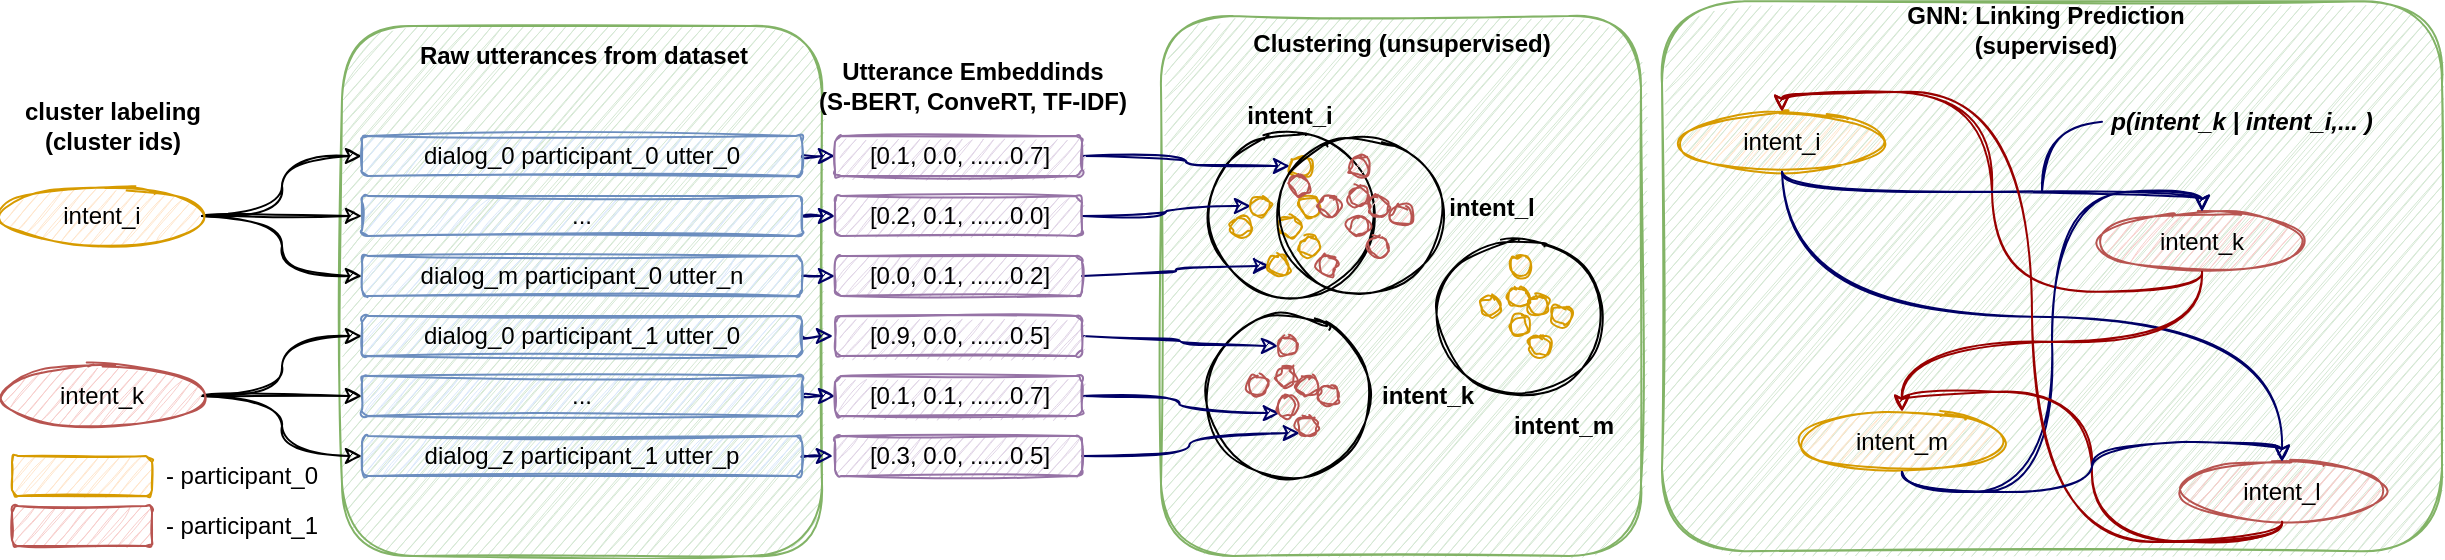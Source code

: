 <mxfile scale="20" border="0">
    <diagram id="WB5YG-3SYzR2-YyW8MGf" name="text2img2text">
        <mxGraphModel dx="1006" dy="1614" grid="1" gridSize="10" guides="1" tooltips="1" connect="1" arrows="1" fold="1" page="1" pageScale="1" pageWidth="850" pageHeight="1100" math="0" shadow="0">
            <root>
                <mxCell id="0"/>
                <mxCell id="1" parent="0"/>
                <mxCell id="377" value="" style="rounded=1;whiteSpace=wrap;html=1;verticalAlign=top;fillColor=#d5e8d4;strokeColor=#82b366;sketch=1;" parent="1" vertex="1">
                    <mxGeometry x="890" y="-567.37" width="390" height="275" as="geometry"/>
                </mxCell>
                <mxCell id="375" value="&lt;b&gt;Clustering (unsupervised)&lt;/b&gt;" style="rounded=1;whiteSpace=wrap;html=1;verticalAlign=top;fillColor=#d5e8d4;strokeColor=#82b366;sketch=1;" parent="1" vertex="1">
                    <mxGeometry x="639.5" y="-560" width="240" height="270" as="geometry"/>
                </mxCell>
                <mxCell id="225" value="" style="rounded=1;whiteSpace=wrap;html=1;verticalAlign=top;fillColor=#d5e8d4;strokeColor=#82b366;sketch=1;" parent="1" vertex="1">
                    <mxGeometry x="230" y="-555" width="240" height="265" as="geometry"/>
                </mxCell>
                <mxCell id="32" style="edgeStyle=orthogonalEdgeStyle;curved=1;html=1;exitX=1;exitY=0.5;exitDx=0;exitDy=0;entryX=1;entryY=0.5;entryDx=0;entryDy=0;" parent="1" edge="1">
                    <mxGeometry relative="1" as="geometry">
                        <Array as="points">
                            <mxPoint x="600" y="210"/>
                            <mxPoint x="600" y="240"/>
                        </Array>
                        <mxPoint x="577.5" y="210" as="sourcePoint"/>
                    </mxGeometry>
                </mxCell>
                <mxCell id="34" style="edgeStyle=orthogonalEdgeStyle;curved=1;html=1;exitX=0;exitY=0.5;exitDx=0;exitDy=0;entryX=0;entryY=0.5;entryDx=0;entryDy=0;" parent="1" edge="1">
                    <mxGeometry relative="1" as="geometry">
                        <Array as="points">
                            <mxPoint x="430" y="240"/>
                            <mxPoint x="430" y="270"/>
                        </Array>
                        <mxPoint x="452.5" y="240" as="sourcePoint"/>
                    </mxGeometry>
                </mxCell>
                <mxCell id="36" style="edgeStyle=orthogonalEdgeStyle;curved=1;html=1;exitX=1;exitY=0.5;exitDx=0;exitDy=0;entryX=1;entryY=0.5;entryDx=0;entryDy=0;" parent="1" edge="1">
                    <mxGeometry relative="1" as="geometry">
                        <Array as="points">
                            <mxPoint x="600" y="270"/>
                            <mxPoint x="600" y="300"/>
                        </Array>
                        <mxPoint x="577.5" y="270" as="sourcePoint"/>
                    </mxGeometry>
                </mxCell>
                <mxCell id="38" style="edgeStyle=orthogonalEdgeStyle;curved=1;html=1;exitX=0;exitY=0.5;exitDx=0;exitDy=0;entryX=0;entryY=0.5;entryDx=0;entryDy=0;" parent="1" edge="1">
                    <mxGeometry relative="1" as="geometry">
                        <Array as="points">
                            <mxPoint x="430" y="300"/>
                            <mxPoint x="430" y="330"/>
                        </Array>
                        <mxPoint x="452.5" y="330" as="targetPoint"/>
                    </mxGeometry>
                </mxCell>
                <mxCell id="189" style="edgeStyle=none;sketch=1;html=1;exitX=1;exitY=0.5;exitDx=0;exitDy=0;entryX=0;entryY=0.5;entryDx=0;entryDy=0;" parent="1" edge="1">
                    <mxGeometry relative="1" as="geometry">
                        <mxPoint x="1205" y="220" as="sourcePoint"/>
                    </mxGeometry>
                </mxCell>
                <mxCell id="191" style="edgeStyle=none;sketch=1;html=1;exitX=1;exitY=0.5;exitDx=0;exitDy=0;entryX=0;entryY=0.5;entryDx=0;entryDy=0;" parent="1" edge="1">
                    <mxGeometry relative="1" as="geometry">
                        <mxPoint x="1205" y="266" as="sourcePoint"/>
                    </mxGeometry>
                </mxCell>
                <mxCell id="280" value="" style="ellipse;whiteSpace=wrap;html=1;aspect=fixed;fillColor=none;sketch=1;" parent="1" vertex="1">
                    <mxGeometry x="663" y="-410" width="80" height="80" as="geometry"/>
                </mxCell>
                <mxCell id="281" value="" style="ellipse;whiteSpace=wrap;html=1;aspect=fixed;fontColor=#000000;fillColor=none;sketch=1;" parent="1" vertex="1">
                    <mxGeometry x="664.5" y="-500" width="80" height="80" as="geometry"/>
                </mxCell>
                <mxCell id="282" style="edgeStyle=orthogonalEdgeStyle;curved=1;html=1;exitX=1;exitY=0.5;exitDx=0;exitDy=0;entryX=0;entryY=0.5;entryDx=0;entryDy=0;fontColor=#330000;sketch=1;" parent="1" source="285" target="287" edge="1">
                    <mxGeometry relative="1" as="geometry"/>
                </mxCell>
                <mxCell id="283" style="edgeStyle=orthogonalEdgeStyle;curved=1;html=1;exitX=1;exitY=0.5;exitDx=0;exitDy=0;entryX=0;entryY=0.5;entryDx=0;entryDy=0;fontColor=#330000;sketch=1;" parent="1" source="285" target="291" edge="1">
                    <mxGeometry relative="1" as="geometry"/>
                </mxCell>
                <mxCell id="284" style="edgeStyle=orthogonalEdgeStyle;curved=1;html=1;exitX=1;exitY=0.5;exitDx=0;exitDy=0;entryX=0;entryY=0.5;entryDx=0;entryDy=0;fontColor=#330000;sketch=1;" parent="1" source="285" target="289" edge="1">
                    <mxGeometry relative="1" as="geometry"/>
                </mxCell>
                <mxCell id="285" value="intent_i" style="ellipse;whiteSpace=wrap;html=1;fillColor=#ffe6cc;strokeColor=#d79b00;sketch=1;" parent="1" vertex="1">
                    <mxGeometry x="60" y="-475" width="100" height="30" as="geometry"/>
                </mxCell>
                <mxCell id="286" style="edgeStyle=orthogonalEdgeStyle;curved=1;html=1;exitX=1;exitY=0.5;exitDx=0;exitDy=0;entryX=0;entryY=0.5;entryDx=0;entryDy=0;fontColor=#000000;endArrow=classic;endFill=1;strokeColor=#000066;sketch=1;" parent="1" source="287" target="304" edge="1">
                    <mxGeometry relative="1" as="geometry"/>
                </mxCell>
                <mxCell id="287" value="dialog_0 participant_0 utter_0" style="rounded=1;whiteSpace=wrap;html=1;fillColor=#dae8fc;strokeColor=#6c8ebf;sketch=1;" parent="1" vertex="1">
                    <mxGeometry x="240" y="-500" width="220" height="20" as="geometry"/>
                </mxCell>
                <mxCell id="288" style="edgeStyle=orthogonalEdgeStyle;curved=1;html=1;exitX=1;exitY=0.5;exitDx=0;exitDy=0;entryX=0;entryY=0.5;entryDx=0;entryDy=0;fontColor=#000000;endArrow=classic;endFill=1;strokeColor=#000066;sketch=1;" parent="1" source="289" target="307" edge="1">
                    <mxGeometry relative="1" as="geometry"/>
                </mxCell>
                <mxCell id="289" value="..." style="rounded=1;whiteSpace=wrap;html=1;fillColor=#dae8fc;strokeColor=#6c8ebf;sketch=1;" parent="1" vertex="1">
                    <mxGeometry x="240" y="-470" width="220" height="20" as="geometry"/>
                </mxCell>
                <mxCell id="290" style="edgeStyle=orthogonalEdgeStyle;curved=1;html=1;exitX=1;exitY=0.5;exitDx=0;exitDy=0;entryX=0;entryY=0.5;entryDx=0;entryDy=0;fontColor=#000000;endArrow=classic;endFill=1;strokeColor=#000066;sketch=1;" parent="1" source="291" target="309" edge="1">
                    <mxGeometry relative="1" as="geometry"/>
                </mxCell>
                <mxCell id="291" value="dialog_m participant_0 utter_n" style="rounded=1;whiteSpace=wrap;html=1;fillColor=#dae8fc;strokeColor=#6c8ebf;sketch=1;" parent="1" vertex="1">
                    <mxGeometry x="240" y="-440" width="220" height="20" as="geometry"/>
                </mxCell>
                <mxCell id="292" style="edgeStyle=orthogonalEdgeStyle;curved=1;html=1;exitX=1;exitY=0.5;exitDx=0;exitDy=0;entryX=0;entryY=0.5;entryDx=0;entryDy=0;fontColor=#330000;sketch=1;" parent="1" source="295" target="297" edge="1">
                    <mxGeometry relative="1" as="geometry"/>
                </mxCell>
                <mxCell id="293" style="edgeStyle=orthogonalEdgeStyle;curved=1;html=1;exitX=1;exitY=0.5;exitDx=0;exitDy=0;entryX=0;entryY=0.5;entryDx=0;entryDy=0;fontColor=#330000;sketch=1;" parent="1" source="295" target="301" edge="1">
                    <mxGeometry relative="1" as="geometry"/>
                </mxCell>
                <mxCell id="294" style="edgeStyle=orthogonalEdgeStyle;curved=1;html=1;exitX=1;exitY=0.5;exitDx=0;exitDy=0;entryX=0;entryY=0.5;entryDx=0;entryDy=0;fontColor=#330000;sketch=1;" parent="1" source="295" target="299" edge="1">
                    <mxGeometry relative="1" as="geometry"/>
                </mxCell>
                <mxCell id="295" value="intent_k" style="ellipse;whiteSpace=wrap;html=1;fillColor=#f8cecc;strokeColor=#b85450;sketch=1;" parent="1" vertex="1">
                    <mxGeometry x="60" y="-385" width="100" height="30" as="geometry"/>
                </mxCell>
                <mxCell id="296" style="edgeStyle=orthogonalEdgeStyle;curved=1;html=1;exitX=1;exitY=0.5;exitDx=0;exitDy=0;entryX=-0.008;entryY=0.544;entryDx=0;entryDy=0;entryPerimeter=0;fontColor=#000000;endArrow=classic;endFill=1;strokeColor=#000066;sketch=1;" parent="1" source="297" target="311" edge="1">
                    <mxGeometry relative="1" as="geometry"/>
                </mxCell>
                <mxCell id="297" value="dialog_0 participant_1 utter_0" style="rounded=1;whiteSpace=wrap;html=1;fillColor=#dae8fc;strokeColor=#6c8ebf;sketch=1;" parent="1" vertex="1">
                    <mxGeometry x="240" y="-410" width="220" height="20" as="geometry"/>
                </mxCell>
                <mxCell id="298" style="edgeStyle=orthogonalEdgeStyle;curved=1;html=1;exitX=1;exitY=0.5;exitDx=0;exitDy=0;entryX=0;entryY=0.5;entryDx=0;entryDy=0;fontColor=#000000;endArrow=classic;endFill=1;strokeColor=#000066;sketch=1;" parent="1" source="299" target="313" edge="1">
                    <mxGeometry relative="1" as="geometry"/>
                </mxCell>
                <mxCell id="299" value="..." style="rounded=1;whiteSpace=wrap;html=1;fillColor=#dae8fc;strokeColor=#6c8ebf;sketch=1;" parent="1" vertex="1">
                    <mxGeometry x="240" y="-380" width="220" height="20" as="geometry"/>
                </mxCell>
                <mxCell id="300" style="edgeStyle=orthogonalEdgeStyle;curved=1;html=1;exitX=1;exitY=0.5;exitDx=0;exitDy=0;entryX=-0.008;entryY=0.52;entryDx=0;entryDy=0;entryPerimeter=0;fontColor=#000000;endArrow=classic;endFill=1;strokeColor=#000066;sketch=1;" parent="1" source="301" target="315" edge="1">
                    <mxGeometry relative="1" as="geometry"/>
                </mxCell>
                <mxCell id="301" value="dialog_z participant_1 utter_p" style="rounded=1;whiteSpace=wrap;html=1;fillColor=#dae8fc;strokeColor=#6c8ebf;sketch=1;" parent="1" vertex="1">
                    <mxGeometry x="240" y="-350" width="220" height="20" as="geometry"/>
                </mxCell>
                <mxCell id="303" style="edgeStyle=orthogonalEdgeStyle;curved=1;html=1;exitX=1;exitY=0.5;exitDx=0;exitDy=0;entryX=0;entryY=0.5;entryDx=0;entryDy=0;fontColor=#000000;endArrow=classic;endFill=1;strokeColor=#000066;sketch=1;" parent="1" source="304" target="322" edge="1">
                    <mxGeometry relative="1" as="geometry"/>
                </mxCell>
                <mxCell id="304" value="[0.1, 0.0, ......0.7]" style="rounded=1;whiteSpace=wrap;html=1;fillColor=#e1d5e7;strokeColor=#9673a6;sketch=1;" parent="1" vertex="1">
                    <mxGeometry x="476.5" y="-500" width="123.5" height="20" as="geometry"/>
                </mxCell>
                <mxCell id="305" value="&lt;b&gt;Utterance Embeddinds&lt;br&gt;(S-BERT, ConveRT, TF-IDF)&lt;br&gt;&lt;/b&gt;" style="text;html=1;strokeColor=none;fillColor=none;align=center;verticalAlign=middle;whiteSpace=wrap;rounded=0;fontColor=#000000;sketch=1;" parent="1" vertex="1">
                    <mxGeometry x="460" y="-540" width="170.5" height="30" as="geometry"/>
                </mxCell>
                <mxCell id="306" style="edgeStyle=orthogonalEdgeStyle;curved=1;html=1;exitX=1;exitY=0.5;exitDx=0;exitDy=0;entryX=0;entryY=0.5;entryDx=0;entryDy=0;fontColor=#000000;endArrow=classic;endFill=1;strokeColor=#000066;sketch=1;" parent="1" source="307" target="316" edge="1">
                    <mxGeometry relative="1" as="geometry"/>
                </mxCell>
                <mxCell id="307" value="[0.2, 0.1, ......0.0]" style="rounded=1;whiteSpace=wrap;html=1;fillColor=#e1d5e7;strokeColor=#9673a6;sketch=1;" parent="1" vertex="1">
                    <mxGeometry x="476.5" y="-470" width="123.5" height="20" as="geometry"/>
                </mxCell>
                <mxCell id="308" style="edgeStyle=orthogonalEdgeStyle;curved=1;html=1;exitX=1;exitY=0.5;exitDx=0;exitDy=0;entryX=0;entryY=0.5;entryDx=0;entryDy=0;fontColor=#000000;endArrow=classic;endFill=1;strokeColor=#000066;sketch=1;" parent="1" source="309" target="319" edge="1">
                    <mxGeometry relative="1" as="geometry"/>
                </mxCell>
                <mxCell id="309" value="[0.0, 0.1, ......0.2]" style="rounded=1;whiteSpace=wrap;html=1;fillColor=#e1d5e7;strokeColor=#9673a6;sketch=1;" parent="1" vertex="1">
                    <mxGeometry x="476.5" y="-440" width="123.5" height="20" as="geometry"/>
                </mxCell>
                <mxCell id="310" style="edgeStyle=orthogonalEdgeStyle;curved=1;html=1;exitX=1;exitY=0.5;exitDx=0;exitDy=0;entryX=0;entryY=0.5;entryDx=0;entryDy=0;fontColor=#000000;endArrow=classic;endFill=1;strokeColor=#000066;sketch=1;" parent="1" source="311" target="326" edge="1">
                    <mxGeometry relative="1" as="geometry"/>
                </mxCell>
                <mxCell id="311" value="[0.9, 0.0, ......0.5]" style="rounded=1;whiteSpace=wrap;html=1;fillColor=#e1d5e7;strokeColor=#9673a6;sketch=1;" parent="1" vertex="1">
                    <mxGeometry x="476.5" y="-410" width="123.5" height="20" as="geometry"/>
                </mxCell>
                <mxCell id="312" style="edgeStyle=orthogonalEdgeStyle;curved=1;html=1;exitX=1;exitY=0.5;exitDx=0;exitDy=0;entryX=0;entryY=1;entryDx=0;entryDy=0;fontColor=#000000;endArrow=classic;endFill=1;strokeColor=#000066;sketch=1;" parent="1" source="313" target="324" edge="1">
                    <mxGeometry relative="1" as="geometry"/>
                </mxCell>
                <mxCell id="313" value="[0.1, 0.1, ......0.7]" style="rounded=1;whiteSpace=wrap;html=1;fillColor=#e1d5e7;strokeColor=#9673a6;sketch=1;" parent="1" vertex="1">
                    <mxGeometry x="476.5" y="-380" width="123.5" height="20" as="geometry"/>
                </mxCell>
                <mxCell id="314" style="edgeStyle=orthogonalEdgeStyle;curved=1;html=1;exitX=1;exitY=0.5;exitDx=0;exitDy=0;entryX=0;entryY=1;entryDx=0;entryDy=0;fontColor=#000000;endArrow=classic;endFill=1;strokeColor=#000066;sketch=1;" parent="1" source="315" target="325" edge="1">
                    <mxGeometry relative="1" as="geometry"/>
                </mxCell>
                <mxCell id="315" value="[0.3, 0.0, ......0.5]" style="rounded=1;whiteSpace=wrap;html=1;fillColor=#e1d5e7;strokeColor=#9673a6;sketch=1;" parent="1" vertex="1">
                    <mxGeometry x="476.5" y="-350" width="123.5" height="20" as="geometry"/>
                </mxCell>
                <mxCell id="316" value="" style="ellipse;whiteSpace=wrap;html=1;aspect=fixed;fillColor=#ffe6cc;strokeColor=#d79b00;sketch=1;" parent="1" vertex="1">
                    <mxGeometry x="684.5" y="-470" width="10" height="10" as="geometry"/>
                </mxCell>
                <mxCell id="317" value="" style="ellipse;whiteSpace=wrap;html=1;aspect=fixed;fillColor=#ffe6cc;strokeColor=#d79b00;sketch=1;" parent="1" vertex="1">
                    <mxGeometry x="699" y="-460" width="10" height="10" as="geometry"/>
                </mxCell>
                <mxCell id="318" value="" style="ellipse;whiteSpace=wrap;html=1;aspect=fixed;fillColor=#ffe6cc;strokeColor=#d79b00;sketch=1;" parent="1" vertex="1">
                    <mxGeometry x="709" y="-450" width="10" height="10" as="geometry"/>
                </mxCell>
                <mxCell id="319" value="" style="ellipse;whiteSpace=wrap;html=1;aspect=fixed;fillColor=#ffe6cc;strokeColor=#d79b00;sketch=1;" parent="1" vertex="1">
                    <mxGeometry x="694" y="-440" width="10" height="10" as="geometry"/>
                </mxCell>
                <mxCell id="320" value="" style="ellipse;whiteSpace=wrap;html=1;aspect=fixed;fillColor=#ffe6cc;strokeColor=#d79b00;sketch=1;" parent="1" vertex="1">
                    <mxGeometry x="674.5" y="-459.5" width="9.5" height="9.5" as="geometry"/>
                </mxCell>
                <mxCell id="321" value="" style="ellipse;whiteSpace=wrap;html=1;aspect=fixed;fillColor=#ffe6cc;strokeColor=#d79b00;sketch=1;" parent="1" vertex="1">
                    <mxGeometry x="709" y="-470" width="10" height="10" as="geometry"/>
                </mxCell>
                <mxCell id="322" value="" style="ellipse;whiteSpace=wrap;html=1;aspect=fixed;fillColor=#ffe6cc;strokeColor=#d79b00;sketch=1;" parent="1" vertex="1">
                    <mxGeometry x="704" y="-490" width="10" height="10" as="geometry"/>
                </mxCell>
                <mxCell id="323" value="" style="ellipse;whiteSpace=wrap;html=1;aspect=fixed;fillColor=#f8cecc;strokeColor=#b85450;sketch=1;" parent="1" vertex="1">
                    <mxGeometry x="683" y="-380" width="10" height="10" as="geometry"/>
                </mxCell>
                <mxCell id="324" value="" style="ellipse;whiteSpace=wrap;html=1;aspect=fixed;fillColor=#f8cecc;strokeColor=#b85450;sketch=1;" parent="1" vertex="1">
                    <mxGeometry x="697.5" y="-370" width="10" height="10" as="geometry"/>
                </mxCell>
                <mxCell id="325" value="" style="ellipse;whiteSpace=wrap;html=1;aspect=fixed;fillColor=#f8cecc;strokeColor=#b85450;sketch=1;" parent="1" vertex="1">
                    <mxGeometry x="707.5" y="-360" width="10" height="10" as="geometry"/>
                </mxCell>
                <mxCell id="326" value="" style="ellipse;whiteSpace=wrap;html=1;aspect=fixed;fillColor=#f8cecc;strokeColor=#b85450;sketch=1;" parent="1" vertex="1">
                    <mxGeometry x="698" y="-400" width="10" height="10" as="geometry"/>
                </mxCell>
                <mxCell id="327" value="" style="ellipse;whiteSpace=wrap;html=1;aspect=fixed;fillColor=#f8cecc;strokeColor=#b85450;sketch=1;" parent="1" vertex="1">
                    <mxGeometry x="697.5" y="-384.5" width="9.5" height="9.5" as="geometry"/>
                </mxCell>
                <mxCell id="328" value="" style="ellipse;whiteSpace=wrap;html=1;aspect=fixed;fillColor=#f8cecc;strokeColor=#b85450;sketch=1;" parent="1" vertex="1">
                    <mxGeometry x="707.5" y="-380" width="10" height="10" as="geometry"/>
                </mxCell>
                <mxCell id="329" value="" style="ellipse;whiteSpace=wrap;html=1;aspect=fixed;fillColor=#f8cecc;strokeColor=#b85450;sketch=1;" parent="1" vertex="1">
                    <mxGeometry x="718.5" y="-375" width="10" height="10" as="geometry"/>
                </mxCell>
                <mxCell id="330" value="&lt;span style=&quot;color: rgb(0, 0, 0); font-family: helvetica; font-size: 12px; font-style: normal; letter-spacing: normal; text-indent: 0px; text-transform: none; word-spacing: 0px; display: inline; float: none;&quot;&gt;intent_i&lt;/span&gt;" style="text;whiteSpace=wrap;html=1;fontColor=#000000;align=center;verticalAlign=middle;labelBackgroundColor=none;fontStyle=1;sketch=1;" parent="1" vertex="1">
                    <mxGeometry x="673.5" y="-520" width="60" height="20" as="geometry"/>
                </mxCell>
                <mxCell id="331" value="" style="ellipse;whiteSpace=wrap;html=1;aspect=fixed;fillColor=none;sketch=1;" parent="1" vertex="1">
                    <mxGeometry x="699" y="-500" width="80" height="80" as="geometry"/>
                </mxCell>
                <mxCell id="332" value="" style="ellipse;whiteSpace=wrap;html=1;aspect=fixed;fillColor=#f8cecc;strokeColor=#b85450;sketch=1;" parent="1" vertex="1">
                    <mxGeometry x="719" y="-470" width="10" height="10" as="geometry"/>
                </mxCell>
                <mxCell id="333" value="" style="ellipse;whiteSpace=wrap;html=1;aspect=fixed;fillColor=#f8cecc;strokeColor=#b85450;sketch=1;" parent="1" vertex="1">
                    <mxGeometry x="733.5" y="-460" width="10" height="10" as="geometry"/>
                </mxCell>
                <mxCell id="334" value="" style="ellipse;whiteSpace=wrap;html=1;aspect=fixed;fillColor=#f8cecc;strokeColor=#b85450;sketch=1;" parent="1" vertex="1">
                    <mxGeometry x="743.5" y="-450" width="10" height="10" as="geometry"/>
                </mxCell>
                <mxCell id="335" value="" style="ellipse;whiteSpace=wrap;html=1;aspect=fixed;fillColor=#f8cecc;strokeColor=#b85450;sketch=1;" parent="1" vertex="1">
                    <mxGeometry x="734" y="-490" width="10" height="10" as="geometry"/>
                </mxCell>
                <mxCell id="336" value="" style="ellipse;whiteSpace=wrap;html=1;aspect=fixed;fillColor=#f8cecc;strokeColor=#b85450;sketch=1;" parent="1" vertex="1">
                    <mxGeometry x="733.5" y="-474.5" width="9.5" height="9.5" as="geometry"/>
                </mxCell>
                <mxCell id="337" value="" style="ellipse;whiteSpace=wrap;html=1;aspect=fixed;fillColor=#f8cecc;strokeColor=#b85450;sketch=1;" parent="1" vertex="1">
                    <mxGeometry x="743.5" y="-470" width="10" height="10" as="geometry"/>
                </mxCell>
                <mxCell id="338" value="" style="ellipse;whiteSpace=wrap;html=1;aspect=fixed;fillColor=#f8cecc;strokeColor=#b85450;sketch=1;" parent="1" vertex="1">
                    <mxGeometry x="754.5" y="-465" width="10" height="10" as="geometry"/>
                </mxCell>
                <mxCell id="339" value="&lt;span style=&quot;color: rgb(0, 0, 0); font-family: helvetica; font-size: 12px; font-style: normal; letter-spacing: normal; text-indent: 0px; text-transform: none; word-spacing: 0px; display: inline; float: none;&quot;&gt;intent_l&lt;/span&gt;" style="text;whiteSpace=wrap;html=1;fontColor=#000000;align=center;verticalAlign=middle;labelBackgroundColor=none;fontStyle=1;sketch=1;" parent="1" vertex="1">
                    <mxGeometry x="775" y="-474.5" width="60" height="20" as="geometry"/>
                </mxCell>
                <mxCell id="340" value="&lt;span style=&quot;color: rgb(0, 0, 0); font-family: helvetica; font-size: 12px; font-style: normal; letter-spacing: normal; text-indent: 0px; text-transform: none; word-spacing: 0px; display: inline; float: none;&quot;&gt;intent_k&lt;/span&gt;" style="text;whiteSpace=wrap;html=1;fontColor=#000000;align=center;verticalAlign=middle;labelBackgroundColor=none;fontStyle=1;sketch=1;" parent="1" vertex="1">
                    <mxGeometry x="743" y="-380" width="60" height="20" as="geometry"/>
                </mxCell>
                <mxCell id="341" value="" style="ellipse;whiteSpace=wrap;html=1;aspect=fixed;fillColor=#f8cecc;strokeColor=#b85450;sketch=1;" parent="1" vertex="1">
                    <mxGeometry x="717.5" y="-440" width="10" height="10" as="geometry"/>
                </mxCell>
                <mxCell id="342" value="" style="ellipse;whiteSpace=wrap;html=1;aspect=fixed;fillColor=#f8cecc;strokeColor=#b85450;sketch=1;" parent="1" vertex="1">
                    <mxGeometry x="704" y="-480" width="10" height="10" as="geometry"/>
                </mxCell>
                <mxCell id="343" value="" style="ellipse;whiteSpace=wrap;html=1;aspect=fixed;fillColor=none;sketch=1;" parent="1" vertex="1">
                    <mxGeometry x="779" y="-450" width="80" height="80" as="geometry"/>
                </mxCell>
                <mxCell id="344" value="" style="ellipse;whiteSpace=wrap;html=1;aspect=fixed;fillColor=#ffe6cc;strokeColor=#d79b00;sketch=1;" parent="1" vertex="1">
                    <mxGeometry x="799" y="-420" width="10" height="10" as="geometry"/>
                </mxCell>
                <mxCell id="345" value="" style="ellipse;whiteSpace=wrap;html=1;aspect=fixed;fillColor=#ffe6cc;strokeColor=#d79b00;sketch=1;" parent="1" vertex="1">
                    <mxGeometry x="813.5" y="-410" width="10" height="10" as="geometry"/>
                </mxCell>
                <mxCell id="346" value="" style="ellipse;whiteSpace=wrap;html=1;aspect=fixed;fillColor=#ffe6cc;strokeColor=#d79b00;sketch=1;" parent="1" vertex="1">
                    <mxGeometry x="823.5" y="-400" width="10" height="10" as="geometry"/>
                </mxCell>
                <mxCell id="347" value="" style="ellipse;whiteSpace=wrap;html=1;aspect=fixed;fillColor=#ffe6cc;strokeColor=#d79b00;sketch=1;" parent="1" vertex="1">
                    <mxGeometry x="814" y="-440" width="10" height="10" as="geometry"/>
                </mxCell>
                <mxCell id="348" value="" style="ellipse;whiteSpace=wrap;html=1;aspect=fixed;fillColor=#ffe6cc;strokeColor=#d79b00;sketch=1;" parent="1" vertex="1">
                    <mxGeometry x="813.5" y="-424.5" width="9.5" height="9.5" as="geometry"/>
                </mxCell>
                <mxCell id="349" value="" style="ellipse;whiteSpace=wrap;html=1;aspect=fixed;fillColor=#ffe6cc;strokeColor=#d79b00;sketch=1;" parent="1" vertex="1">
                    <mxGeometry x="823.5" y="-420" width="10" height="10" as="geometry"/>
                </mxCell>
                <mxCell id="350" value="" style="ellipse;whiteSpace=wrap;html=1;aspect=fixed;fillColor=#ffe6cc;strokeColor=#d79b00;sketch=1;" parent="1" vertex="1">
                    <mxGeometry x="834.5" y="-415" width="10" height="10" as="geometry"/>
                </mxCell>
                <mxCell id="351" value="&lt;span style=&quot;color: rgb(0, 0, 0); font-family: helvetica; font-size: 12px; font-style: normal; letter-spacing: normal; text-indent: 0px; text-transform: none; word-spacing: 0px; display: inline; float: none;&quot;&gt;intent_m&lt;/span&gt;" style="text;whiteSpace=wrap;html=1;fontColor=#000000;align=center;verticalAlign=middle;labelBackgroundColor=none;fontStyle=1;sketch=1;" parent="1" vertex="1">
                    <mxGeometry x="811" y="-364.75" width="60" height="20" as="geometry"/>
                </mxCell>
                <mxCell id="352" value="" style="rounded=1;whiteSpace=wrap;html=1;labelBackgroundColor=none;fillColor=#ffe6cc;strokeColor=#d79b00;sketch=1;" parent="1" vertex="1">
                    <mxGeometry x="65" y="-340" width="70" height="20" as="geometry"/>
                </mxCell>
                <mxCell id="353" value="- participant_0" style="text;html=1;strokeColor=none;fillColor=none;align=center;verticalAlign=middle;whiteSpace=wrap;rounded=0;labelBackgroundColor=none;fontColor=#000000;sketch=1;" parent="1" vertex="1">
                    <mxGeometry x="135" y="-345" width="90" height="30" as="geometry"/>
                </mxCell>
                <mxCell id="354" value="" style="rounded=1;whiteSpace=wrap;html=1;labelBackgroundColor=none;fillColor=#f8cecc;strokeColor=#b85450;sketch=1;" parent="1" vertex="1">
                    <mxGeometry x="65" y="-315" width="70" height="20" as="geometry"/>
                </mxCell>
                <mxCell id="355" value="- participant_1" style="text;html=1;strokeColor=none;fillColor=none;align=center;verticalAlign=middle;whiteSpace=wrap;rounded=0;labelBackgroundColor=none;fontColor=#000000;sketch=1;" parent="1" vertex="1">
                    <mxGeometry x="135" y="-320" width="90" height="30" as="geometry"/>
                </mxCell>
                <mxCell id="356" value="&lt;b&gt;cluster&lt;/b&gt;&lt;b&gt;&amp;nbsp;labeling (cluster ids)&lt;/b&gt;" style="text;html=1;strokeColor=none;fillColor=none;align=center;verticalAlign=middle;whiteSpace=wrap;rounded=0;fontColor=#000000;sketch=1;" parent="1" vertex="1">
                    <mxGeometry x="60.5" y="-520" width="109" height="30" as="geometry"/>
                </mxCell>
                <mxCell id="360" value="intent_i" style="ellipse;whiteSpace=wrap;html=1;fillColor=#ffe6cc;strokeColor=#d79b00;sketch=1;" parent="1" vertex="1">
                    <mxGeometry x="900" y="-512.12" width="100" height="30" as="geometry"/>
                </mxCell>
                <mxCell id="361" style="edgeStyle=orthogonalEdgeStyle;curved=1;html=1;exitX=0.5;exitY=1;exitDx=0;exitDy=0;entryX=0.5;entryY=0;entryDx=0;entryDy=0;fontColor=#330000;strokeColor=#990000;sketch=1;" parent="1" source="362" target="360" edge="1">
                    <mxGeometry relative="1" as="geometry"/>
                </mxCell>
                <mxCell id="362" value="intent_k" style="ellipse;whiteSpace=wrap;html=1;fillColor=#f8cecc;strokeColor=#b85450;sketch=1;" parent="1" vertex="1">
                    <mxGeometry x="1110" y="-462.12" width="100" height="30" as="geometry"/>
                </mxCell>
                <mxCell id="363" style="edgeStyle=orthogonalEdgeStyle;curved=1;html=1;exitX=0.5;exitY=1;exitDx=0;exitDy=0;entryX=0.5;entryY=0;entryDx=0;entryDy=0;fontColor=#330000;strokeColor=#000066;sketch=1;" parent="1" source="364" target="362" edge="1">
                    <mxGeometry relative="1" as="geometry"/>
                </mxCell>
                <mxCell id="364" value="intent_m" style="ellipse;whiteSpace=wrap;html=1;fillColor=#ffe6cc;strokeColor=#d79b00;sketch=1;" parent="1" vertex="1">
                    <mxGeometry x="960" y="-362.12" width="100" height="30" as="geometry"/>
                </mxCell>
                <mxCell id="365" style="edgeStyle=orthogonalEdgeStyle;curved=1;html=1;exitX=0.5;exitY=1;exitDx=0;exitDy=0;entryX=0.5;entryY=0;entryDx=0;entryDy=0;fontColor=#330000;strokeColor=#990000;sketch=1;" parent="1" source="366" target="364" edge="1">
                    <mxGeometry relative="1" as="geometry"/>
                </mxCell>
                <mxCell id="366" value="intent_l" style="ellipse;whiteSpace=wrap;html=1;fillColor=#f8cecc;strokeColor=#b85450;sketch=1;" parent="1" vertex="1">
                    <mxGeometry x="1150" y="-337.12" width="100" height="30" as="geometry"/>
                </mxCell>
                <mxCell id="367" style="edgeStyle=orthogonalEdgeStyle;curved=1;html=1;exitX=0.5;exitY=1;exitDx=0;exitDy=0;entryX=0.5;entryY=0;entryDx=0;entryDy=0;fontColor=#330000;strokeColor=#000066;sketch=1;" parent="1" source="360" target="362" edge="1">
                    <mxGeometry relative="1" as="geometry"/>
                </mxCell>
                <mxCell id="368" style="edgeStyle=orthogonalEdgeStyle;curved=1;html=1;exitX=0.5;exitY=1;exitDx=0;exitDy=0;entryX=0.5;entryY=0;entryDx=0;entryDy=0;fontColor=#330000;strokeColor=#000066;sketch=1;" parent="1" source="360" target="366" edge="1">
                    <mxGeometry relative="1" as="geometry"/>
                </mxCell>
                <mxCell id="369" style="edgeStyle=orthogonalEdgeStyle;curved=1;html=1;exitX=0.5;exitY=1;exitDx=0;exitDy=0;entryX=0.5;entryY=0;entryDx=0;entryDy=0;fontColor=#330000;strokeColor=#990000;sketch=1;" parent="1" source="362" target="364" edge="1">
                    <mxGeometry relative="1" as="geometry"/>
                </mxCell>
                <mxCell id="370" style="edgeStyle=orthogonalEdgeStyle;curved=1;html=1;exitX=0.5;exitY=1;exitDx=0;exitDy=0;entryX=0.5;entryY=0;entryDx=0;entryDy=0;fontColor=#330000;strokeColor=#990000;sketch=1;" parent="1" source="366" target="360" edge="1">
                    <mxGeometry relative="1" as="geometry"/>
                </mxCell>
                <mxCell id="371" style="edgeStyle=orthogonalEdgeStyle;curved=1;html=1;exitX=0.5;exitY=1;exitDx=0;exitDy=0;entryX=0.5;entryY=0;entryDx=0;entryDy=0;fontColor=#330000;strokeColor=#000066;sketch=1;" parent="1" source="364" target="366" edge="1">
                    <mxGeometry relative="1" as="geometry"/>
                </mxCell>
                <mxCell id="372" style="edgeStyle=orthogonalEdgeStyle;curved=1;html=1;exitX=0;exitY=0.5;exitDx=0;exitDy=0;fontColor=#000000;endArrow=none;endFill=0;strokeColor=#000066;sketch=1;" parent="1" source="373" edge="1">
                    <mxGeometry relative="1" as="geometry">
                        <mxPoint x="1080" y="-472.12" as="targetPoint"/>
                    </mxGeometry>
                </mxCell>
                <mxCell id="373" value="&lt;b&gt;&lt;font color=&quot;#000000&quot;&gt;&lt;i&gt;p(intent_k |&amp;nbsp;intent_i,... )&lt;/i&gt;&lt;/font&gt;&lt;/b&gt;" style="text;html=1;strokeColor=none;fillColor=none;align=center;verticalAlign=middle;whiteSpace=wrap;rounded=0;fontColor=#330000;sketch=1;" parent="1" vertex="1">
                    <mxGeometry x="1110" y="-522.12" width="140" height="30" as="geometry"/>
                </mxCell>
                <mxCell id="374" value="&lt;b&gt;GNN: Linking Prediction (supervised)&lt;/b&gt;" style="text;html=1;strokeColor=none;fillColor=none;align=center;verticalAlign=middle;whiteSpace=wrap;rounded=0;fontColor=#000000;sketch=1;" parent="1" vertex="1">
                    <mxGeometry x="992" y="-567.62" width="180" height="30" as="geometry"/>
                </mxCell>
                <mxCell id="376" value="&lt;b&gt;Raw utterances from dataset&lt;/b&gt;" style="text;html=1;strokeColor=none;fillColor=none;align=center;verticalAlign=middle;whiteSpace=wrap;rounded=0;fontColor=#000000;sketch=1;" parent="1" vertex="1">
                    <mxGeometry x="221" y="-555" width="260" height="30" as="geometry"/>
                </mxCell>
            </root>
        </mxGraphModel>
    </diagram>
</mxfile>